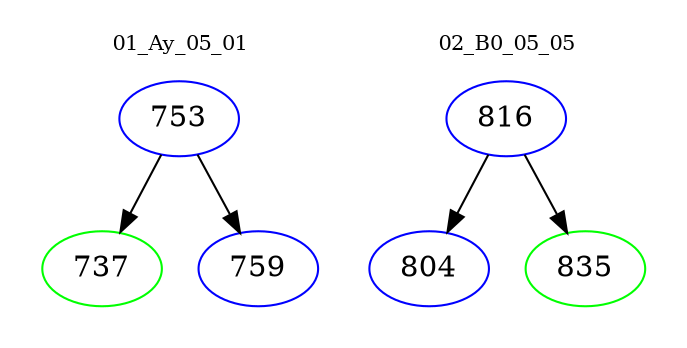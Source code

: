 digraph{
subgraph cluster_0 {
color = white
label = "01_Ay_05_01";
fontsize=10;
T0_753 [label="753", color="blue"]
T0_753 -> T0_737 [color="black"]
T0_737 [label="737", color="green"]
T0_753 -> T0_759 [color="black"]
T0_759 [label="759", color="blue"]
}
subgraph cluster_1 {
color = white
label = "02_B0_05_05";
fontsize=10;
T1_816 [label="816", color="blue"]
T1_816 -> T1_804 [color="black"]
T1_804 [label="804", color="blue"]
T1_816 -> T1_835 [color="black"]
T1_835 [label="835", color="green"]
}
}
